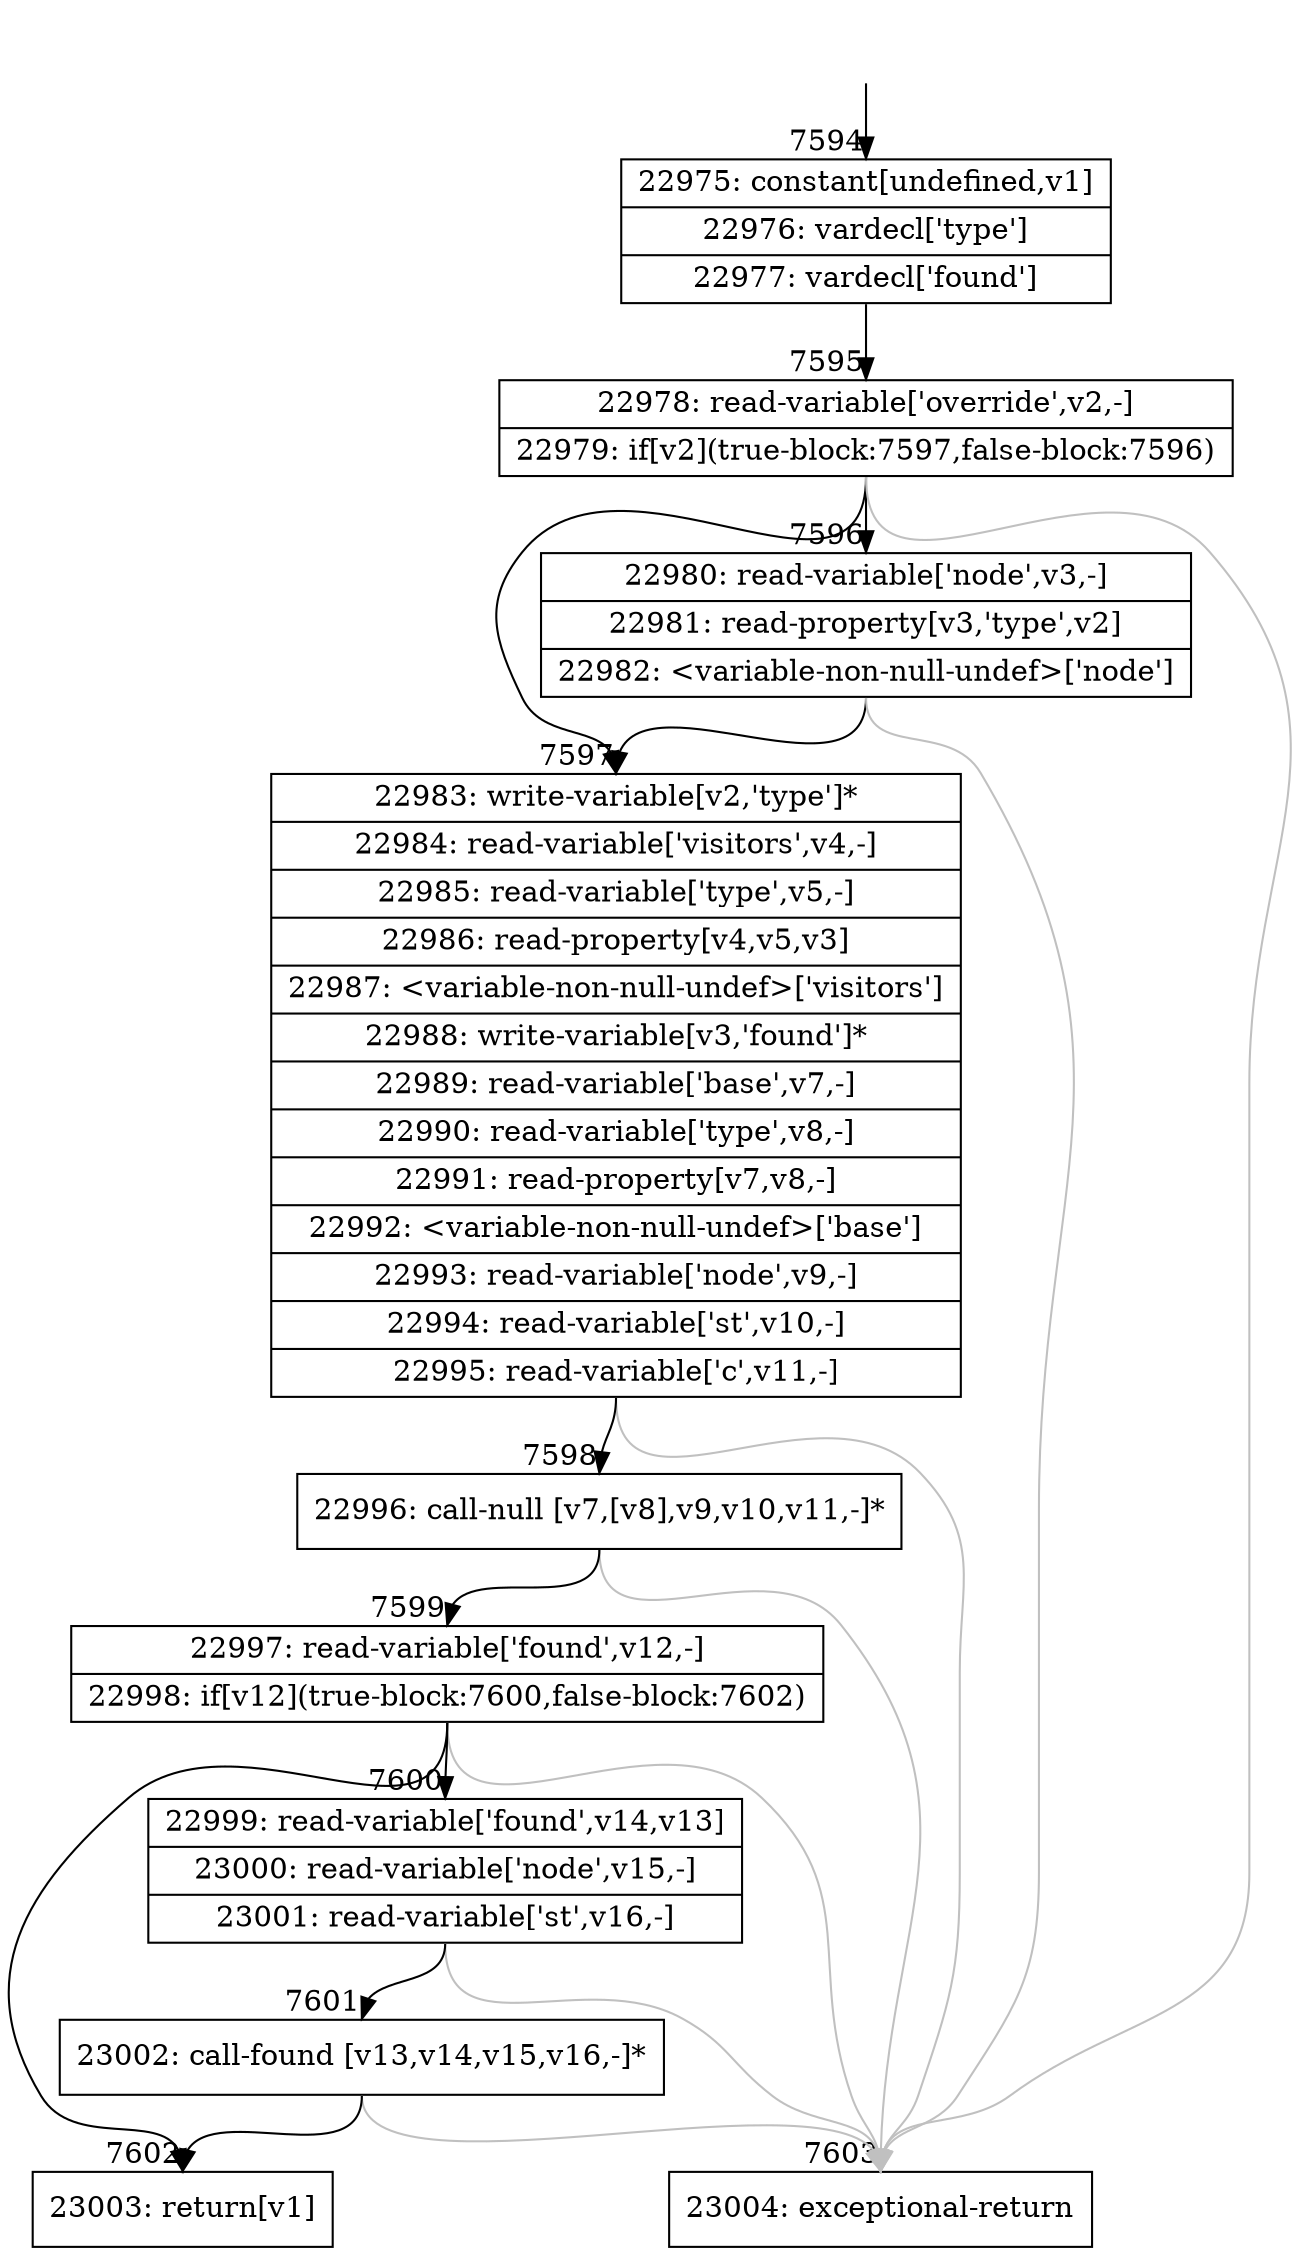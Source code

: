 digraph {
rankdir="TD"
BB_entry403[shape=none,label=""];
BB_entry403 -> BB7594 [tailport=s, headport=n, headlabel="    7594"]
BB7594 [shape=record label="{22975: constant[undefined,v1]|22976: vardecl['type']|22977: vardecl['found']}" ] 
BB7594 -> BB7595 [tailport=s, headport=n, headlabel="      7595"]
BB7595 [shape=record label="{22978: read-variable['override',v2,-]|22979: if[v2](true-block:7597,false-block:7596)}" ] 
BB7595 -> BB7597 [tailport=s, headport=n, headlabel="      7597"]
BB7595 -> BB7596 [tailport=s, headport=n, headlabel="      7596"]
BB7595 -> BB7603 [tailport=s, headport=n, color=gray, headlabel="      7603"]
BB7596 [shape=record label="{22980: read-variable['node',v3,-]|22981: read-property[v3,'type',v2]|22982: \<variable-non-null-undef\>['node']}" ] 
BB7596 -> BB7597 [tailport=s, headport=n]
BB7596 -> BB7603 [tailport=s, headport=n, color=gray]
BB7597 [shape=record label="{22983: write-variable[v2,'type']*|22984: read-variable['visitors',v4,-]|22985: read-variable['type',v5,-]|22986: read-property[v4,v5,v3]|22987: \<variable-non-null-undef\>['visitors']|22988: write-variable[v3,'found']*|22989: read-variable['base',v7,-]|22990: read-variable['type',v8,-]|22991: read-property[v7,v8,-]|22992: \<variable-non-null-undef\>['base']|22993: read-variable['node',v9,-]|22994: read-variable['st',v10,-]|22995: read-variable['c',v11,-]}" ] 
BB7597 -> BB7598 [tailport=s, headport=n, headlabel="      7598"]
BB7597 -> BB7603 [tailport=s, headport=n, color=gray]
BB7598 [shape=record label="{22996: call-null [v7,[v8],v9,v10,v11,-]*}" ] 
BB7598 -> BB7599 [tailport=s, headport=n, headlabel="      7599"]
BB7598 -> BB7603 [tailport=s, headport=n, color=gray]
BB7599 [shape=record label="{22997: read-variable['found',v12,-]|22998: if[v12](true-block:7600,false-block:7602)}" ] 
BB7599 -> BB7600 [tailport=s, headport=n, headlabel="      7600"]
BB7599 -> BB7602 [tailport=s, headport=n, headlabel="      7602"]
BB7599 -> BB7603 [tailport=s, headport=n, color=gray]
BB7600 [shape=record label="{22999: read-variable['found',v14,v13]|23000: read-variable['node',v15,-]|23001: read-variable['st',v16,-]}" ] 
BB7600 -> BB7601 [tailport=s, headport=n, headlabel="      7601"]
BB7600 -> BB7603 [tailport=s, headport=n, color=gray]
BB7601 [shape=record label="{23002: call-found [v13,v14,v15,v16,-]*}" ] 
BB7601 -> BB7602 [tailport=s, headport=n]
BB7601 -> BB7603 [tailport=s, headport=n, color=gray]
BB7602 [shape=record label="{23003: return[v1]}" ] 
BB7603 [shape=record label="{23004: exceptional-return}" ] 
//#$~ 7146
}

